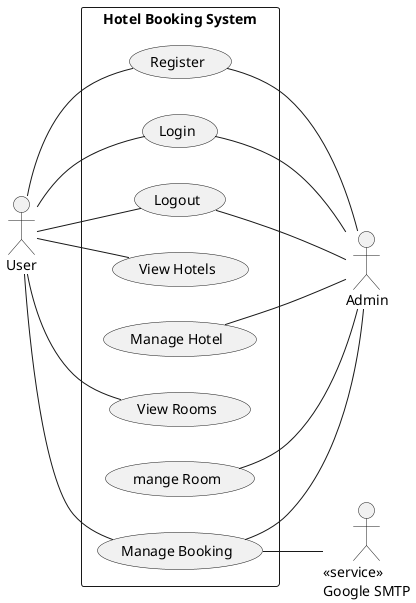 @startuml Hotel Booking System Use Case Diagram
left to right direction
actor "User" as user
rectangle "Hotel Booking System" as HBSystem {
    usecase "Register" as register
    usecase "Login" as login
    usecase "Logout" as logout
    usecase "View Hotels" as viewHotels
    usecase "Manage Hotel" as manageHotel
    usecase "View Rooms" as viewRooms
    usecase "mange Room" as manageRoom
    usecase "Manage Booking" as manageBooking
}

user -- register
user -- login
user -- logout
user -- viewHotels
user -- manageBooking
user -- viewRooms

actor "Admin" as admin
register -- admin
login -- admin
logout -- admin
manageBooking -- admin
manageHotel -- admin
manageRoom -- admin

actor "<<service>>\nGoogle SMTP" as smtp
manageBooking -- smtp

@enduml